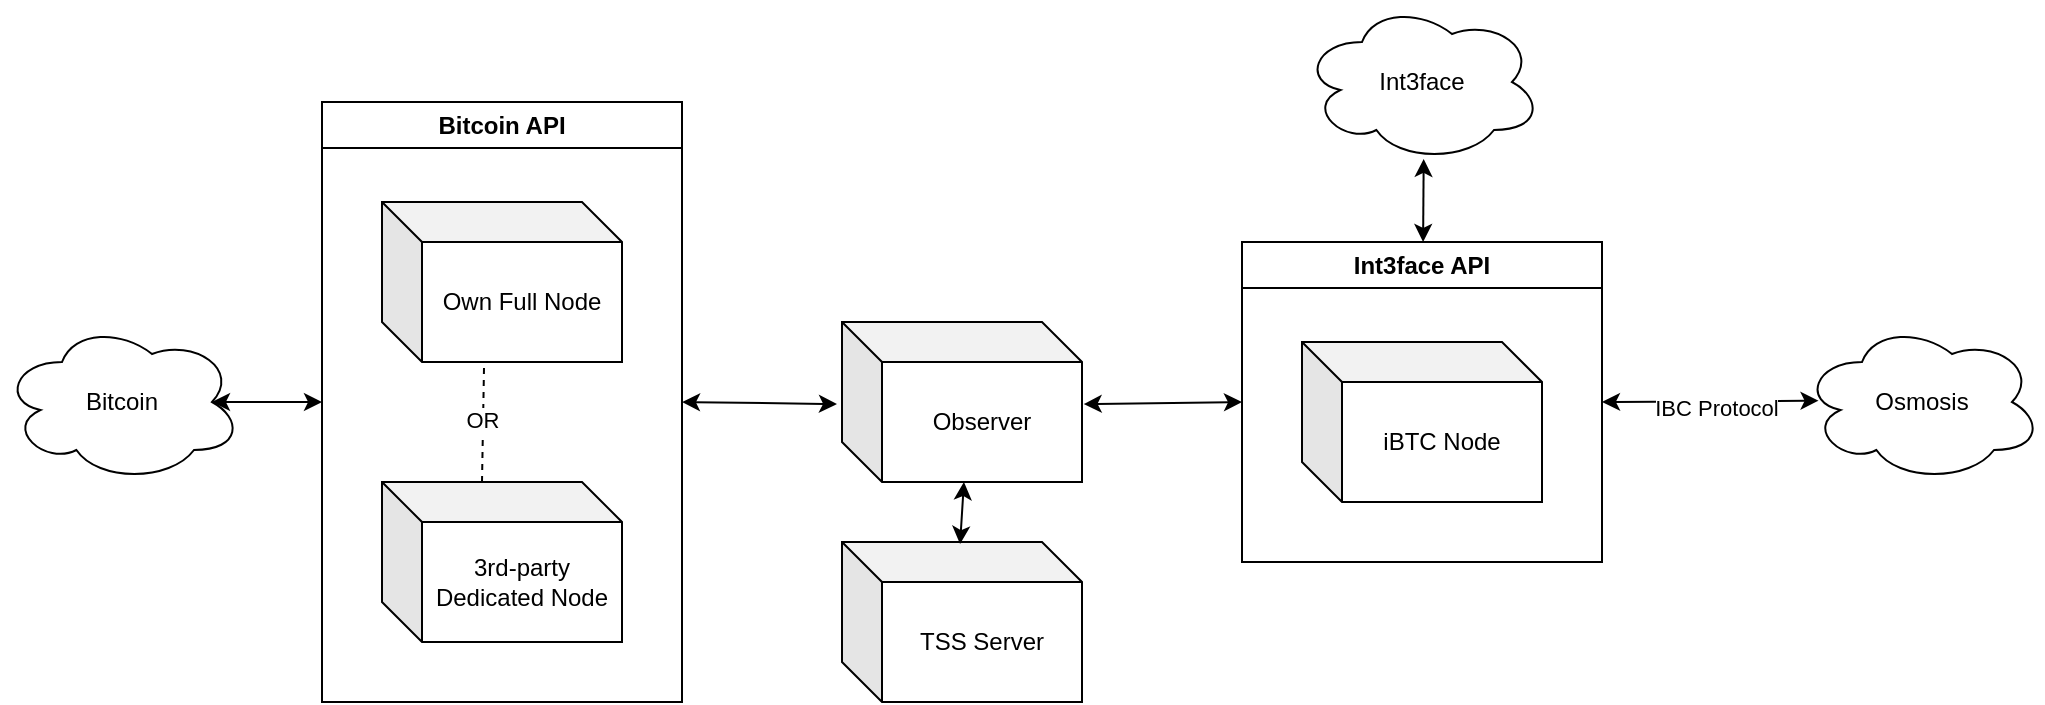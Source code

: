 <mxfile version="24.3.1" type="device">
  <diagram name="Page-1" id="bzpqcyHsf8nn75IAjDuu">
    <mxGraphModel dx="1380" dy="749" grid="1" gridSize="10" guides="1" tooltips="1" connect="1" arrows="1" fold="1" page="1" pageScale="1" pageWidth="850" pageHeight="1100" math="0" shadow="0">
      <root>
        <mxCell id="0" />
        <mxCell id="1" parent="0" />
        <mxCell id="WdGRPk9fFAtlprDExvmq-3" value="Bitcoin API" style="swimlane;whiteSpace=wrap;html=1;" vertex="1" parent="1">
          <mxGeometry x="400" y="320" width="180" height="300" as="geometry" />
        </mxCell>
        <mxCell id="WdGRPk9fFAtlprDExvmq-5" value="Own Full Node" style="shape=cube;whiteSpace=wrap;html=1;boundedLbl=1;backgroundOutline=1;darkOpacity=0.05;darkOpacity2=0.1;" vertex="1" parent="WdGRPk9fFAtlprDExvmq-3">
          <mxGeometry x="30" y="50" width="120" height="80" as="geometry" />
        </mxCell>
        <mxCell id="WdGRPk9fFAtlprDExvmq-6" value="3rd-party&lt;div&gt;Dedicated Node&lt;/div&gt;" style="shape=cube;whiteSpace=wrap;html=1;boundedLbl=1;backgroundOutline=1;darkOpacity=0.05;darkOpacity2=0.1;" vertex="1" parent="WdGRPk9fFAtlprDExvmq-3">
          <mxGeometry x="30" y="190" width="120" height="80" as="geometry" />
        </mxCell>
        <mxCell id="WdGRPk9fFAtlprDExvmq-7" value="" style="endArrow=none;dashed=1;html=1;rounded=0;exitX=0;exitY=0;exitDx=50;exitDy=0;exitPerimeter=0;entryX=0.425;entryY=1.038;entryDx=0;entryDy=0;entryPerimeter=0;" edge="1" parent="WdGRPk9fFAtlprDExvmq-3" source="WdGRPk9fFAtlprDExvmq-6" target="WdGRPk9fFAtlprDExvmq-5">
          <mxGeometry width="50" height="50" relative="1" as="geometry">
            <mxPoint x="80" y="220" as="sourcePoint" />
            <mxPoint x="130" y="170" as="targetPoint" />
          </mxGeometry>
        </mxCell>
        <mxCell id="WdGRPk9fFAtlprDExvmq-8" value="OR" style="edgeLabel;html=1;align=center;verticalAlign=middle;resizable=0;points=[];" vertex="1" connectable="0" parent="WdGRPk9fFAtlprDExvmq-7">
          <mxGeometry x="0.111" y="1" relative="1" as="geometry">
            <mxPoint as="offset" />
          </mxGeometry>
        </mxCell>
        <mxCell id="WdGRPk9fFAtlprDExvmq-4" value="Int3face API" style="swimlane;whiteSpace=wrap;html=1;" vertex="1" parent="1">
          <mxGeometry x="860" y="390" width="180" height="160" as="geometry" />
        </mxCell>
        <mxCell id="WdGRPk9fFAtlprDExvmq-1" value="iBTC Node" style="shape=cube;whiteSpace=wrap;html=1;boundedLbl=1;backgroundOutline=1;darkOpacity=0.05;darkOpacity2=0.1;" vertex="1" parent="WdGRPk9fFAtlprDExvmq-4">
          <mxGeometry x="30" y="50" width="120" height="80" as="geometry" />
        </mxCell>
        <mxCell id="WdGRPk9fFAtlprDExvmq-9" value="Bitcoin" style="ellipse;shape=cloud;whiteSpace=wrap;html=1;" vertex="1" parent="1">
          <mxGeometry x="240" y="430" width="120" height="80" as="geometry" />
        </mxCell>
        <mxCell id="WdGRPk9fFAtlprDExvmq-10" value="Int3face" style="ellipse;shape=cloud;whiteSpace=wrap;html=1;" vertex="1" parent="1">
          <mxGeometry x="890" y="270" width="120" height="80" as="geometry" />
        </mxCell>
        <mxCell id="WdGRPk9fFAtlprDExvmq-2" value="Observer" style="shape=cube;whiteSpace=wrap;html=1;boundedLbl=1;backgroundOutline=1;darkOpacity=0.05;darkOpacity2=0.1;" vertex="1" parent="1">
          <mxGeometry x="660" y="430" width="120" height="80" as="geometry" />
        </mxCell>
        <mxCell id="WdGRPk9fFAtlprDExvmq-12" value="Osmosis" style="ellipse;shape=cloud;whiteSpace=wrap;html=1;" vertex="1" parent="1">
          <mxGeometry x="1140" y="430" width="120" height="80" as="geometry" />
        </mxCell>
        <mxCell id="WdGRPk9fFAtlprDExvmq-13" value="" style="endArrow=classic;startArrow=classic;html=1;rounded=0;exitX=0.875;exitY=0.5;exitDx=0;exitDy=0;exitPerimeter=0;entryX=0;entryY=0.5;entryDx=0;entryDy=0;" edge="1" parent="1" source="WdGRPk9fFAtlprDExvmq-9" target="WdGRPk9fFAtlprDExvmq-3">
          <mxGeometry width="50" height="50" relative="1" as="geometry">
            <mxPoint x="370" y="570" as="sourcePoint" />
            <mxPoint x="420" y="520" as="targetPoint" />
          </mxGeometry>
        </mxCell>
        <mxCell id="WdGRPk9fFAtlprDExvmq-14" value="" style="endArrow=classic;startArrow=classic;html=1;rounded=0;exitX=1;exitY=0.5;exitDx=0;exitDy=0;entryX=-0.021;entryY=0.513;entryDx=0;entryDy=0;entryPerimeter=0;" edge="1" parent="1" source="WdGRPk9fFAtlprDExvmq-3" target="WdGRPk9fFAtlprDExvmq-2">
          <mxGeometry width="50" height="50" relative="1" as="geometry">
            <mxPoint x="600" y="550" as="sourcePoint" />
            <mxPoint x="650" y="500" as="targetPoint" />
          </mxGeometry>
        </mxCell>
        <mxCell id="WdGRPk9fFAtlprDExvmq-15" value="" style="endArrow=classic;startArrow=classic;html=1;rounded=0;entryX=0;entryY=0.5;entryDx=0;entryDy=0;exitX=1.007;exitY=0.513;exitDx=0;exitDy=0;exitPerimeter=0;" edge="1" parent="1" source="WdGRPk9fFAtlprDExvmq-2" target="WdGRPk9fFAtlprDExvmq-4">
          <mxGeometry width="50" height="50" relative="1" as="geometry">
            <mxPoint x="800" y="490" as="sourcePoint" />
            <mxPoint x="840" y="520" as="targetPoint" />
          </mxGeometry>
        </mxCell>
        <mxCell id="WdGRPk9fFAtlprDExvmq-16" value="" style="endArrow=classic;startArrow=classic;html=1;rounded=0;entryX=0.507;entryY=0.981;entryDx=0;entryDy=0;entryPerimeter=0;" edge="1" parent="1" source="WdGRPk9fFAtlprDExvmq-4" target="WdGRPk9fFAtlprDExvmq-10">
          <mxGeometry width="50" height="50" relative="1" as="geometry">
            <mxPoint x="890" y="380" as="sourcePoint" />
            <mxPoint x="960" y="370" as="targetPoint" />
          </mxGeometry>
        </mxCell>
        <mxCell id="WdGRPk9fFAtlprDExvmq-17" value="" style="endArrow=classic;startArrow=classic;html=1;rounded=0;exitX=1;exitY=0.5;exitDx=0;exitDy=0;entryX=0.069;entryY=0.492;entryDx=0;entryDy=0;entryPerimeter=0;" edge="1" parent="1" source="WdGRPk9fFAtlprDExvmq-4" target="WdGRPk9fFAtlprDExvmq-12">
          <mxGeometry width="50" height="50" relative="1" as="geometry">
            <mxPoint x="1180" y="410" as="sourcePoint" />
            <mxPoint x="1230" y="360" as="targetPoint" />
          </mxGeometry>
        </mxCell>
        <mxCell id="WdGRPk9fFAtlprDExvmq-18" value="IBC Protocol" style="edgeLabel;html=1;align=center;verticalAlign=middle;resizable=0;points=[];" vertex="1" connectable="0" parent="WdGRPk9fFAtlprDExvmq-17">
          <mxGeometry x="0.052" y="-3" relative="1" as="geometry">
            <mxPoint as="offset" />
          </mxGeometry>
        </mxCell>
        <mxCell id="WdGRPk9fFAtlprDExvmq-19" value="TSS Server" style="shape=cube;whiteSpace=wrap;html=1;boundedLbl=1;backgroundOutline=1;darkOpacity=0.05;darkOpacity2=0.1;" vertex="1" parent="1">
          <mxGeometry x="660" y="540" width="120" height="80" as="geometry" />
        </mxCell>
        <mxCell id="WdGRPk9fFAtlprDExvmq-20" value="" style="endArrow=classic;startArrow=classic;html=1;rounded=0;entryX=0.492;entryY=0.013;entryDx=0;entryDy=0;entryPerimeter=0;exitX=0.508;exitY=1;exitDx=0;exitDy=0;exitPerimeter=0;" edge="1" parent="1" source="WdGRPk9fFAtlprDExvmq-2" target="WdGRPk9fFAtlprDExvmq-19">
          <mxGeometry width="50" height="50" relative="1" as="geometry">
            <mxPoint x="640" y="610" as="sourcePoint" />
            <mxPoint x="690" y="560" as="targetPoint" />
          </mxGeometry>
        </mxCell>
      </root>
    </mxGraphModel>
  </diagram>
</mxfile>
